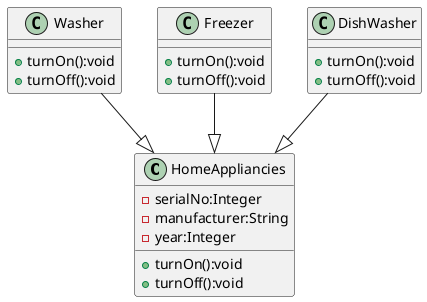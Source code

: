 @startuml test

class HomeAppliancies {
    -serialNo:Integer
    -manufacturer:String
    -year:Integer
    +turnOn():void
    +turnOff():void
}

class Washer{
    +turnOn():void
    +turnOff():void
}

class Freezer{
    +turnOn():void
    +turnOff():void
}
class DishWasher{
    +turnOn():void
    +turnOff():void
}

Washer --|> HomeAppliancies
Freezer --|> HomeAppliancies
DishWasher --|> HomeAppliancies
@enduml